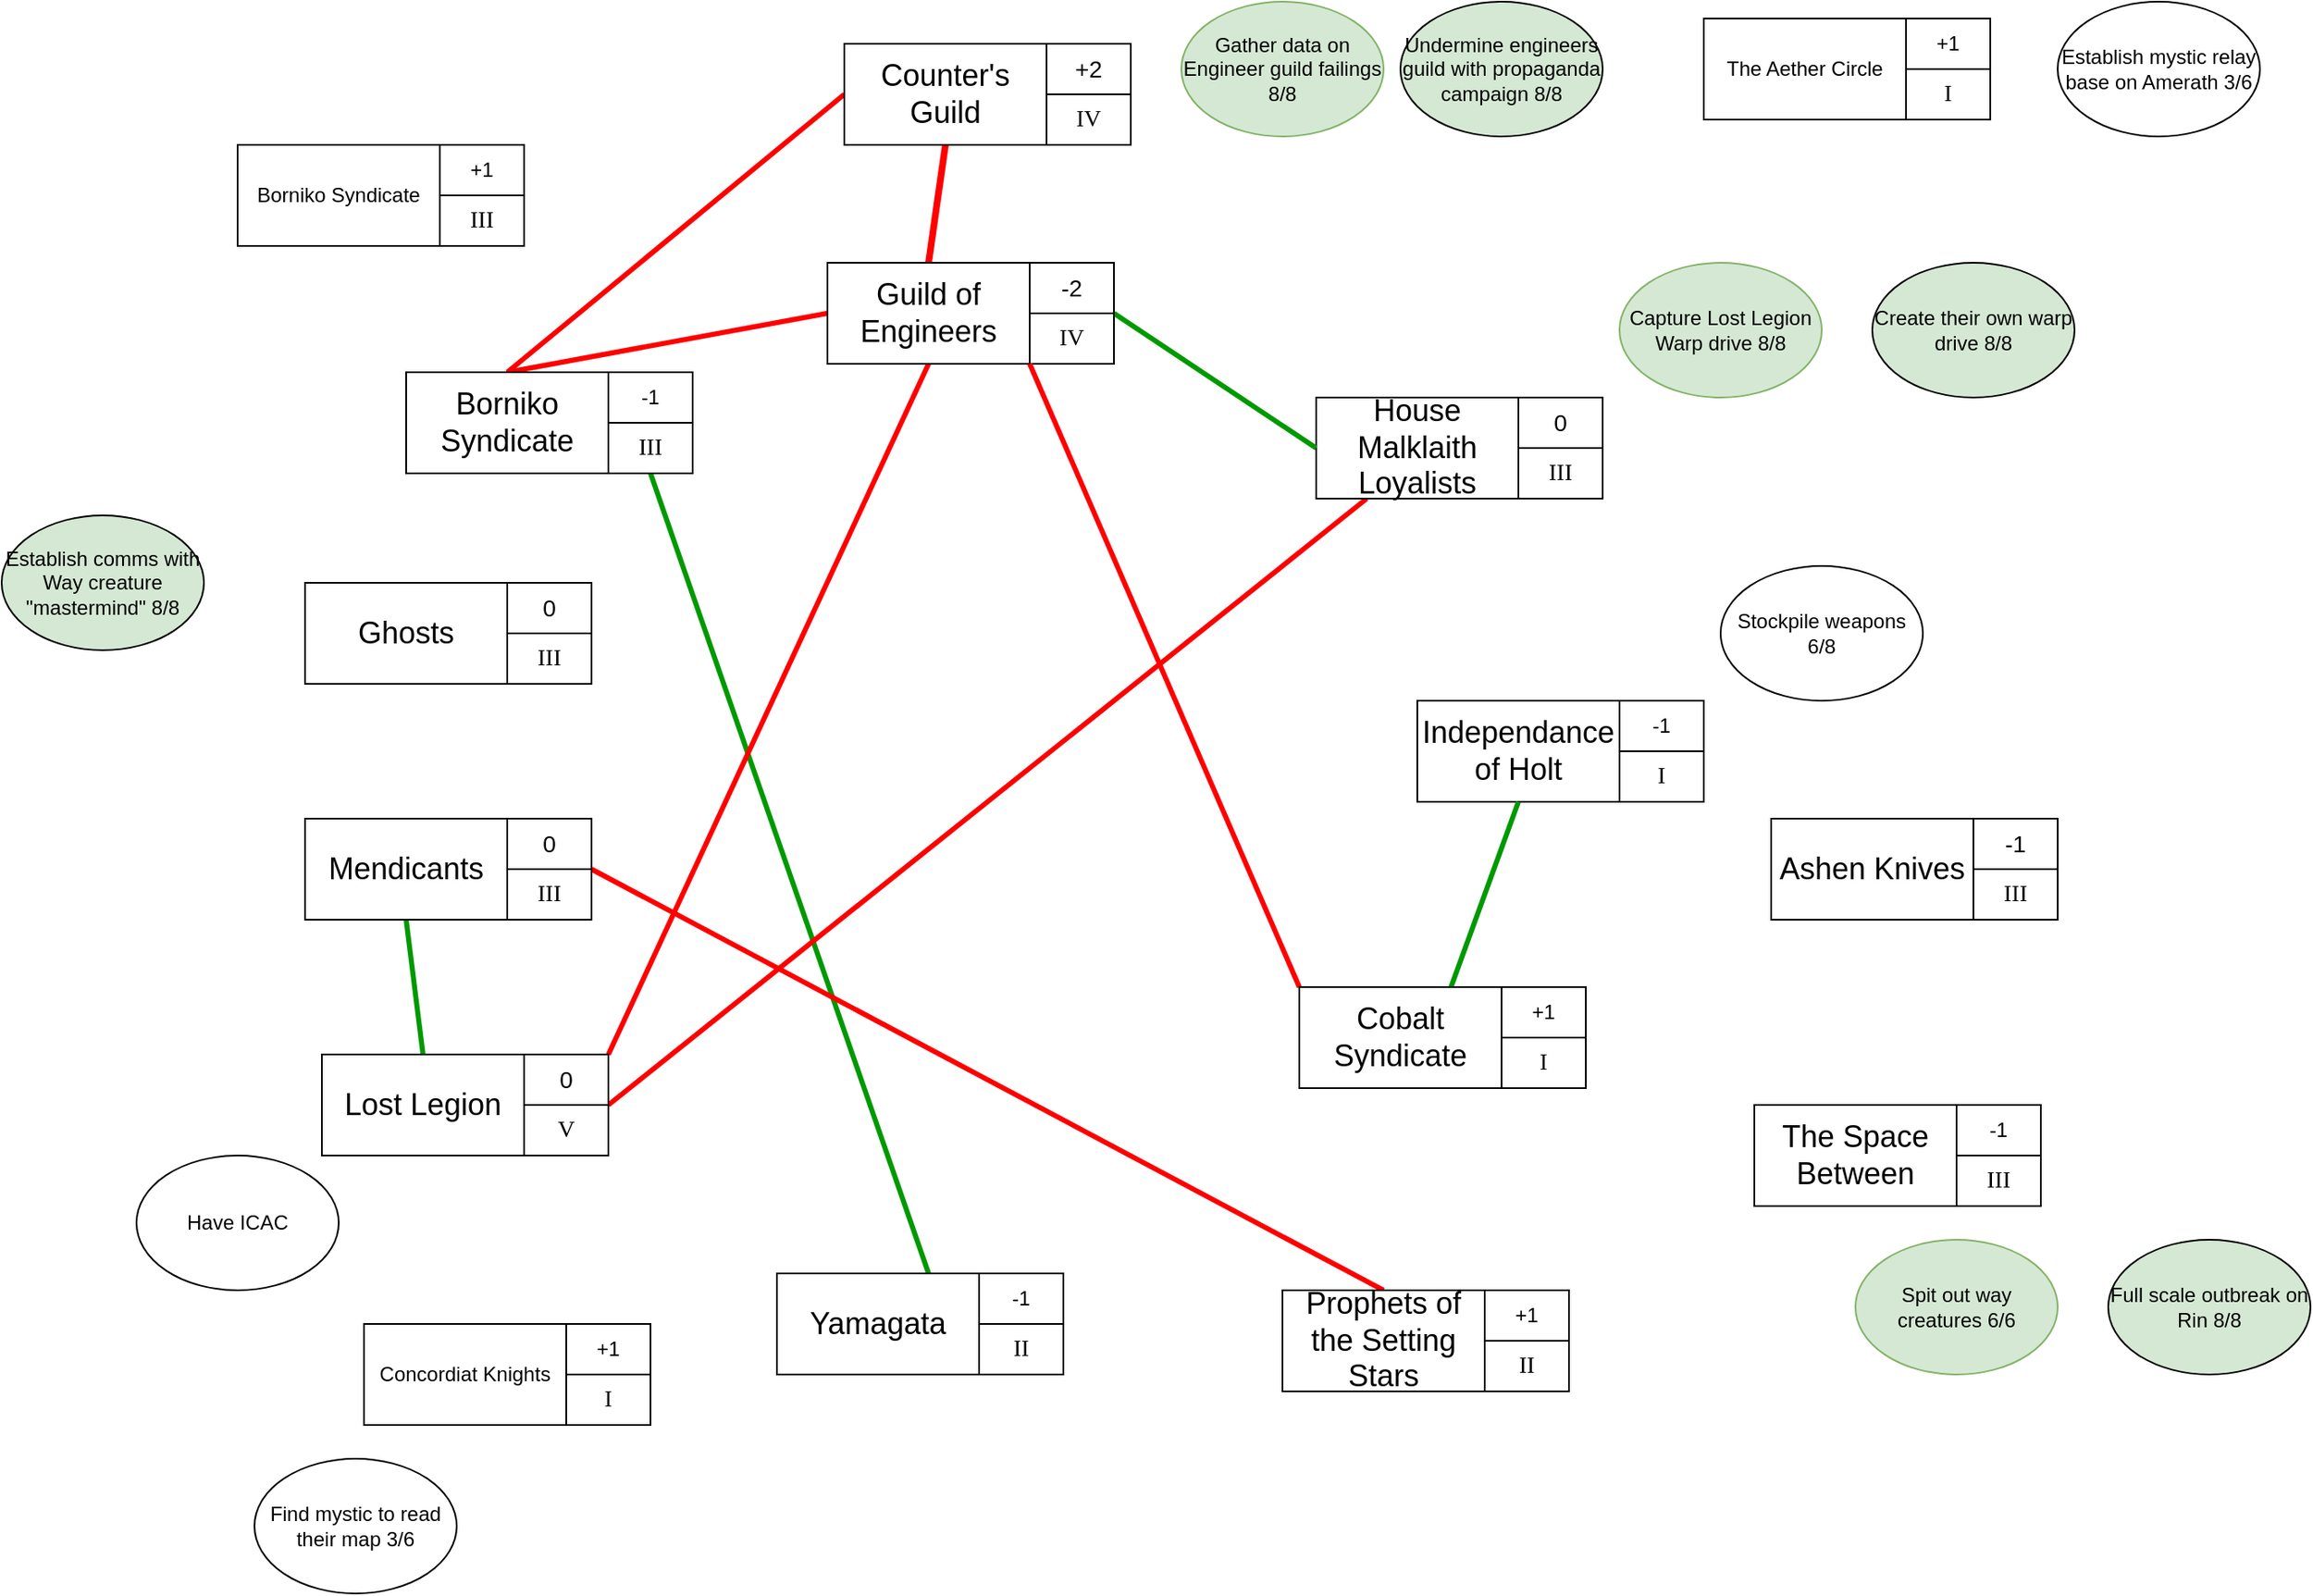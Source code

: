 <mxfile version="17.4.3" type="github">
  <diagram id="KgzFzYW3JRcv5cXBahwz" name="Page-1">
    <mxGraphModel dx="1958" dy="1581" grid="1" gridSize="10" guides="1" tooltips="1" connect="1" arrows="1" fold="1" page="1" pageScale="1" pageWidth="850" pageHeight="1100" math="0" shadow="0">
      <root>
        <mxCell id="0" />
        <mxCell id="1" parent="0" />
        <mxCell id="65nMzep6q61FSym4G3b8-38" style="edgeStyle=none;rounded=0;jumpSize=13;orthogonalLoop=1;jettySize=auto;html=1;exitX=0.5;exitY=0;exitDx=0;exitDy=0;entryX=0;entryY=0.5;entryDx=0;entryDy=0;endArrow=none;endFill=0;strokeColor=#FF0000;strokeWidth=3;" parent="1" source="65nMzep6q61FSym4G3b8-1" target="65nMzep6q61FSym4G3b8-17" edge="1">
          <mxGeometry relative="1" as="geometry" />
        </mxCell>
        <mxCell id="sFyQtC-OYI_YycXrSOeD-6" style="rounded=0;orthogonalLoop=1;jettySize=auto;html=1;exitX=0.5;exitY=0;exitDx=0;exitDy=0;entryX=0;entryY=0.5;entryDx=0;entryDy=0;fillColor=#f8cecc;strokeColor=#FF0000;endArrow=none;endFill=0;strokeWidth=3;" parent="1" source="65nMzep6q61FSym4G3b8-1" target="sFyQtC-OYI_YycXrSOeD-2" edge="1">
          <mxGeometry relative="1" as="geometry" />
        </mxCell>
        <mxCell id="65nMzep6q61FSym4G3b8-1" value="&lt;font style=&quot;font-size: 18px&quot;&gt;Borniko Syndicate&lt;/font&gt;" style="rounded=0;whiteSpace=wrap;html=1;" parent="1" vertex="1">
          <mxGeometry x="180" y="125" width="120" height="60" as="geometry" />
        </mxCell>
        <mxCell id="65nMzep6q61FSym4G3b8-3" value="&lt;div&gt;-1&lt;/div&gt;" style="rounded=0;whiteSpace=wrap;html=1;" parent="1" vertex="1">
          <mxGeometry x="300" y="125" width="50" height="30" as="geometry" />
        </mxCell>
        <mxCell id="65nMzep6q61FSym4G3b8-40" style="edgeStyle=none;rounded=0;jumpSize=13;orthogonalLoop=1;jettySize=auto;html=1;exitX=0.5;exitY=1;exitDx=0;exitDy=0;entryX=0.75;entryY=0;entryDx=0;entryDy=0;endArrow=none;endFill=0;strokeWidth=3;strokeColor=#009900;" parent="1" source="65nMzep6q61FSym4G3b8-4" target="65nMzep6q61FSym4G3b8-20" edge="1">
          <mxGeometry relative="1" as="geometry" />
        </mxCell>
        <mxCell id="65nMzep6q61FSym4G3b8-4" value="&lt;font face=&quot;Times New Roman&quot;&gt;&lt;span style=&quot;font-size: 14px&quot;&gt;III&lt;/span&gt;&lt;/font&gt;" style="rounded=0;whiteSpace=wrap;html=1;" parent="1" vertex="1">
          <mxGeometry x="300" y="155" width="50" height="30" as="geometry" />
        </mxCell>
        <mxCell id="65nMzep6q61FSym4G3b8-5" value="&lt;font style=&quot;font-size: 18px&quot;&gt;Ghosts&lt;/font&gt;" style="rounded=0;whiteSpace=wrap;html=1;" parent="1" vertex="1">
          <mxGeometry x="120" y="250" width="120" height="60" as="geometry" />
        </mxCell>
        <mxCell id="65nMzep6q61FSym4G3b8-6" value="&lt;font style=&quot;font-size: 14px&quot;&gt;0&lt;/font&gt;" style="rounded=0;whiteSpace=wrap;html=1;" parent="1" vertex="1">
          <mxGeometry x="240" y="250" width="50" height="30" as="geometry" />
        </mxCell>
        <mxCell id="65nMzep6q61FSym4G3b8-7" value="&lt;font style=&quot;font-size: 14px&quot; face=&quot;Times New Roman&quot;&gt;III&lt;/font&gt;" style="rounded=0;whiteSpace=wrap;html=1;" parent="1" vertex="1">
          <mxGeometry x="240" y="280" width="50" height="30" as="geometry" />
        </mxCell>
        <mxCell id="65nMzep6q61FSym4G3b8-32" style="edgeStyle=none;rounded=0;orthogonalLoop=1;jettySize=auto;html=1;exitX=0.5;exitY=1;exitDx=0;exitDy=0;entryX=0.5;entryY=0;entryDx=0;entryDy=0;endArrow=none;endFill=0;fillColor=#d5e8d4;jumpSize=13;strokeWidth=3;strokeColor=#009900;" parent="1" source="65nMzep6q61FSym4G3b8-8" target="65nMzep6q61FSym4G3b8-11" edge="1">
          <mxGeometry relative="1" as="geometry" />
        </mxCell>
        <mxCell id="65nMzep6q61FSym4G3b8-8" value="&lt;font style=&quot;font-size: 18px&quot;&gt;Mendicants&lt;/font&gt;" style="rounded=0;whiteSpace=wrap;html=1;" parent="1" vertex="1">
          <mxGeometry x="120" y="390" width="120" height="60" as="geometry" />
        </mxCell>
        <mxCell id="65nMzep6q61FSym4G3b8-36" style="edgeStyle=none;rounded=0;jumpSize=13;orthogonalLoop=1;jettySize=auto;html=1;exitX=1;exitY=1;exitDx=0;exitDy=0;entryX=0.5;entryY=0;entryDx=0;entryDy=0;endArrow=none;endFill=0;strokeColor=#FF0000;strokeWidth=3;" parent="1" source="65nMzep6q61FSym4G3b8-9" target="65nMzep6q61FSym4G3b8-26" edge="1">
          <mxGeometry relative="1" as="geometry" />
        </mxCell>
        <mxCell id="65nMzep6q61FSym4G3b8-9" value="&lt;font style=&quot;font-size: 14px&quot;&gt;0&lt;/font&gt;" style="rounded=0;whiteSpace=wrap;html=1;" parent="1" vertex="1">
          <mxGeometry x="240" y="390" width="50" height="30" as="geometry" />
        </mxCell>
        <mxCell id="65nMzep6q61FSym4G3b8-10" value="&lt;font face=&quot;Times New Roman&quot; style=&quot;font-size: 14px&quot;&gt;III&lt;/font&gt;" style="rounded=0;whiteSpace=wrap;html=1;" parent="1" vertex="1">
          <mxGeometry x="240" y="420" width="50" height="30" as="geometry" />
        </mxCell>
        <mxCell id="65nMzep6q61FSym4G3b8-11" value="&lt;font style=&quot;font-size: 18px&quot;&gt;Lost Legion&lt;/font&gt;" style="rounded=0;whiteSpace=wrap;html=1;" parent="1" vertex="1">
          <mxGeometry x="130" y="530" width="120" height="60" as="geometry" />
        </mxCell>
        <mxCell id="65nMzep6q61FSym4G3b8-35" style="edgeStyle=none;rounded=0;jumpSize=13;orthogonalLoop=1;jettySize=auto;html=1;exitX=1;exitY=1;exitDx=0;exitDy=0;entryX=0.25;entryY=1;entryDx=0;entryDy=0;endArrow=none;endFill=0;strokeWidth=3;strokeColor=#FF0000;" parent="1" source="65nMzep6q61FSym4G3b8-12" target="65nMzep6q61FSym4G3b8-14" edge="1">
          <mxGeometry relative="1" as="geometry" />
        </mxCell>
        <mxCell id="65nMzep6q61FSym4G3b8-37" style="edgeStyle=none;rounded=0;jumpSize=13;orthogonalLoop=1;jettySize=auto;html=1;exitX=1;exitY=0;exitDx=0;exitDy=0;entryX=0.5;entryY=1;entryDx=0;entryDy=0;endArrow=none;endFill=0;strokeColor=#FF0000;strokeWidth=3;" parent="1" source="65nMzep6q61FSym4G3b8-12" target="65nMzep6q61FSym4G3b8-17" edge="1">
          <mxGeometry relative="1" as="geometry" />
        </mxCell>
        <mxCell id="65nMzep6q61FSym4G3b8-12" value="&lt;font style=&quot;font-size: 14px&quot;&gt;0&lt;/font&gt;" style="rounded=0;whiteSpace=wrap;html=1;" parent="1" vertex="1">
          <mxGeometry x="250" y="530" width="50" height="30" as="geometry" />
        </mxCell>
        <mxCell id="65nMzep6q61FSym4G3b8-13" value="&lt;font face=&quot;Times New Roman&quot; style=&quot;font-size: 14px&quot;&gt;V&lt;/font&gt;" style="rounded=0;whiteSpace=wrap;html=1;" parent="1" vertex="1">
          <mxGeometry x="250" y="560" width="50" height="30" as="geometry" />
        </mxCell>
        <mxCell id="65nMzep6q61FSym4G3b8-14" value="&lt;span style=&quot;font-size: 18px&quot;&gt;House Malklaith Loyalists&lt;/span&gt;" style="rounded=0;whiteSpace=wrap;html=1;" parent="1" vertex="1">
          <mxGeometry x="720" y="140" width="120" height="60" as="geometry" />
        </mxCell>
        <mxCell id="65nMzep6q61FSym4G3b8-15" value="&lt;font style=&quot;font-size: 14px&quot;&gt;0&lt;/font&gt;" style="rounded=0;whiteSpace=wrap;html=1;" parent="1" vertex="1">
          <mxGeometry x="840" y="140" width="50" height="30" as="geometry" />
        </mxCell>
        <mxCell id="65nMzep6q61FSym4G3b8-16" value="&lt;font face=&quot;Times New Roman&quot; style=&quot;font-size: 14px&quot;&gt;III&lt;/font&gt;" style="rounded=0;whiteSpace=wrap;html=1;" parent="1" vertex="1">
          <mxGeometry x="840" y="170" width="50" height="30" as="geometry" />
        </mxCell>
        <mxCell id="sFyQtC-OYI_YycXrSOeD-7" style="edgeStyle=none;rounded=0;orthogonalLoop=1;jettySize=auto;html=1;exitX=0.5;exitY=0;exitDx=0;exitDy=0;entryX=0.5;entryY=1;entryDx=0;entryDy=0;endArrow=none;endFill=0;strokeWidth=4;strokeColor=#FF0000;" parent="1" source="65nMzep6q61FSym4G3b8-17" target="sFyQtC-OYI_YycXrSOeD-2" edge="1">
          <mxGeometry relative="1" as="geometry" />
        </mxCell>
        <mxCell id="65nMzep6q61FSym4G3b8-17" value="&lt;span style=&quot;font-size: 18px&quot;&gt;Guild of Engineers&lt;/span&gt;" style="rounded=0;whiteSpace=wrap;html=1;" parent="1" vertex="1">
          <mxGeometry x="430" y="60" width="120" height="60" as="geometry" />
        </mxCell>
        <mxCell id="65nMzep6q61FSym4G3b8-33" style="edgeStyle=none;rounded=0;jumpSize=13;orthogonalLoop=1;jettySize=auto;html=1;exitX=1;exitY=1;exitDx=0;exitDy=0;entryX=0;entryY=0.5;entryDx=0;entryDy=0;endArrow=none;endFill=0;strokeColor=#009900;strokeWidth=3;" parent="1" source="65nMzep6q61FSym4G3b8-18" target="65nMzep6q61FSym4G3b8-14" edge="1">
          <mxGeometry relative="1" as="geometry" />
        </mxCell>
        <mxCell id="65nMzep6q61FSym4G3b8-18" value="&lt;font style=&quot;font-size: 14px&quot;&gt;-2&lt;/font&gt;" style="rounded=0;whiteSpace=wrap;html=1;" parent="1" vertex="1">
          <mxGeometry x="550" y="60" width="50" height="30" as="geometry" />
        </mxCell>
        <mxCell id="65nMzep6q61FSym4G3b8-19" value="&lt;font face=&quot;Times New Roman&quot; style=&quot;font-size: 14px&quot;&gt;IV&lt;/font&gt;" style="rounded=0;whiteSpace=wrap;html=1;" parent="1" vertex="1">
          <mxGeometry x="550" y="90" width="50" height="30" as="geometry" />
        </mxCell>
        <mxCell id="65nMzep6q61FSym4G3b8-20" value="&lt;span style=&quot;font-size: 18px&quot;&gt;Yamagata&lt;/span&gt;" style="rounded=0;whiteSpace=wrap;html=1;" parent="1" vertex="1">
          <mxGeometry x="400" y="660" width="120" height="60" as="geometry" />
        </mxCell>
        <mxCell id="65nMzep6q61FSym4G3b8-21" value="-1" style="rounded=0;whiteSpace=wrap;html=1;" parent="1" vertex="1">
          <mxGeometry x="520" y="660" width="50" height="30" as="geometry" />
        </mxCell>
        <mxCell id="65nMzep6q61FSym4G3b8-22" value="&lt;font face=&quot;Times New Roman&quot; style=&quot;font-size: 14px&quot;&gt;II&lt;/font&gt;" style="rounded=0;whiteSpace=wrap;html=1;" parent="1" vertex="1">
          <mxGeometry x="520" y="690" width="50" height="30" as="geometry" />
        </mxCell>
        <mxCell id="65nMzep6q61FSym4G3b8-23" value="&lt;span style=&quot;font-size: 18px&quot;&gt;Independance of Holt&lt;/span&gt;" style="rounded=0;whiteSpace=wrap;html=1;" parent="1" vertex="1">
          <mxGeometry x="780" y="320" width="120" height="60" as="geometry" />
        </mxCell>
        <mxCell id="65nMzep6q61FSym4G3b8-24" value="-1" style="rounded=0;whiteSpace=wrap;html=1;" parent="1" vertex="1">
          <mxGeometry x="900" y="320" width="50" height="30" as="geometry" />
        </mxCell>
        <mxCell id="65nMzep6q61FSym4G3b8-25" value="&lt;font face=&quot;Times New Roman&quot; style=&quot;font-size: 14px&quot;&gt;I&lt;/font&gt;" style="rounded=0;whiteSpace=wrap;html=1;" parent="1" vertex="1">
          <mxGeometry x="900" y="350" width="50" height="30" as="geometry" />
        </mxCell>
        <mxCell id="65nMzep6q61FSym4G3b8-26" value="&lt;span style=&quot;font-size: 18px&quot;&gt;Prophets of the Setting Stars&lt;/span&gt;" style="rounded=0;whiteSpace=wrap;html=1;" parent="1" vertex="1">
          <mxGeometry x="700" y="670" width="120" height="60" as="geometry" />
        </mxCell>
        <mxCell id="65nMzep6q61FSym4G3b8-27" value="&lt;div&gt;+1&lt;/div&gt;" style="rounded=0;whiteSpace=wrap;html=1;" parent="1" vertex="1">
          <mxGeometry x="820" y="670" width="50" height="30" as="geometry" />
        </mxCell>
        <mxCell id="65nMzep6q61FSym4G3b8-28" value="&lt;font face=&quot;Times New Roman&quot; style=&quot;font-size: 14px&quot;&gt;II&lt;/font&gt;" style="rounded=0;whiteSpace=wrap;html=1;" parent="1" vertex="1">
          <mxGeometry x="820" y="700" width="50" height="30" as="geometry" />
        </mxCell>
        <mxCell id="65nMzep6q61FSym4G3b8-34" style="edgeStyle=none;rounded=0;jumpSize=13;orthogonalLoop=1;jettySize=auto;html=1;exitX=0.75;exitY=0;exitDx=0;exitDy=0;entryX=0.5;entryY=1;entryDx=0;entryDy=0;endArrow=none;endFill=0;strokeColor=#009900;strokeWidth=3;" parent="1" source="65nMzep6q61FSym4G3b8-29" target="65nMzep6q61FSym4G3b8-23" edge="1">
          <mxGeometry relative="1" as="geometry" />
        </mxCell>
        <mxCell id="65nMzep6q61FSym4G3b8-39" style="edgeStyle=none;rounded=0;jumpSize=13;orthogonalLoop=1;jettySize=auto;html=1;exitX=0;exitY=0;exitDx=0;exitDy=0;entryX=1;entryY=1;entryDx=0;entryDy=0;endArrow=none;endFill=0;strokeColor=#FF0000;strokeWidth=3;" parent="1" source="65nMzep6q61FSym4G3b8-29" target="65nMzep6q61FSym4G3b8-17" edge="1">
          <mxGeometry relative="1" as="geometry" />
        </mxCell>
        <mxCell id="65nMzep6q61FSym4G3b8-29" value="&lt;span style=&quot;font-size: 18px&quot;&gt;Cobalt Syndicate&lt;/span&gt;" style="rounded=0;whiteSpace=wrap;html=1;" parent="1" vertex="1">
          <mxGeometry x="710" y="490" width="120" height="60" as="geometry" />
        </mxCell>
        <mxCell id="65nMzep6q61FSym4G3b8-30" value="+1" style="rounded=0;whiteSpace=wrap;html=1;" parent="1" vertex="1">
          <mxGeometry x="830" y="490" width="50" height="30" as="geometry" />
        </mxCell>
        <mxCell id="65nMzep6q61FSym4G3b8-31" value="&lt;font face=&quot;Times New Roman&quot;&gt;&lt;span style=&quot;font-size: 14px&quot;&gt;I&lt;/span&gt;&lt;/font&gt;" style="rounded=0;whiteSpace=wrap;html=1;" parent="1" vertex="1">
          <mxGeometry x="830" y="520" width="50" height="30" as="geometry" />
        </mxCell>
        <mxCell id="0qpnmVagbFamdHzVR8-X-1" value="Concordiat Knights" style="rounded=0;whiteSpace=wrap;html=1;" parent="1" vertex="1">
          <mxGeometry x="155" y="690" width="120" height="60" as="geometry" />
        </mxCell>
        <mxCell id="0qpnmVagbFamdHzVR8-X-2" value="+1" style="rounded=0;whiteSpace=wrap;html=1;" parent="1" vertex="1">
          <mxGeometry x="275" y="690" width="50" height="30" as="geometry" />
        </mxCell>
        <mxCell id="0qpnmVagbFamdHzVR8-X-3" value="&lt;font face=&quot;Times New Roman&quot; style=&quot;font-size: 14px&quot;&gt;I&lt;/font&gt;" style="rounded=0;whiteSpace=wrap;html=1;" parent="1" vertex="1">
          <mxGeometry x="275" y="720" width="50" height="30" as="geometry" />
        </mxCell>
        <mxCell id="sFyQtC-OYI_YycXrSOeD-1" value="Find mystic to read their map 3/6" style="ellipse;whiteSpace=wrap;html=1;" parent="1" vertex="1">
          <mxGeometry x="90" y="770" width="120" height="80" as="geometry" />
        </mxCell>
        <mxCell id="sFyQtC-OYI_YycXrSOeD-2" value="&lt;span style=&quot;font-size: 18px&quot;&gt;Counter&#39;s Guild&lt;/span&gt;" style="rounded=0;whiteSpace=wrap;html=1;" parent="1" vertex="1">
          <mxGeometry x="440" y="-70" width="120" height="60" as="geometry" />
        </mxCell>
        <mxCell id="sFyQtC-OYI_YycXrSOeD-3" value="&lt;font style=&quot;font-size: 14px&quot;&gt;+2&lt;/font&gt;" style="rounded=0;whiteSpace=wrap;html=1;" parent="1" vertex="1">
          <mxGeometry x="560" y="-70" width="50" height="30" as="geometry" />
        </mxCell>
        <mxCell id="sFyQtC-OYI_YycXrSOeD-4" value="&lt;font face=&quot;Times New Roman&quot; style=&quot;font-size: 14px&quot;&gt;IV&lt;/font&gt;" style="rounded=0;whiteSpace=wrap;html=1;" parent="1" vertex="1">
          <mxGeometry x="560" y="-40" width="50" height="30" as="geometry" />
        </mxCell>
        <mxCell id="sFyQtC-OYI_YycXrSOeD-8" value="Gather data on Engineer guild failings 8/8" style="ellipse;whiteSpace=wrap;html=1;fillColor=#d5e8d4;strokeColor=#82b366;" parent="1" vertex="1">
          <mxGeometry x="640" y="-95" width="120" height="80" as="geometry" />
        </mxCell>
        <mxCell id="sFyQtC-OYI_YycXrSOeD-9" value="Stockpile weapons 6/8" style="ellipse;whiteSpace=wrap;html=1;" parent="1" vertex="1">
          <mxGeometry x="960" y="240" width="120" height="80" as="geometry" />
        </mxCell>
        <mxCell id="sFyQtC-OYI_YycXrSOeD-10" value="Capture Lost Legion Warp drive 8/8" style="ellipse;whiteSpace=wrap;html=1;fillColor=#d5e8d4;strokeColor=#82b366;" parent="1" vertex="1">
          <mxGeometry x="900" y="60" width="120" height="80" as="geometry" />
        </mxCell>
        <mxCell id="eAVqtPFcq18wmJxdQZ_S-1" value="&lt;span style=&quot;font-size: 18px&quot;&gt;The Space Between&lt;/span&gt;" style="rounded=0;whiteSpace=wrap;html=1;" parent="1" vertex="1">
          <mxGeometry x="980" y="560" width="120" height="60" as="geometry" />
        </mxCell>
        <mxCell id="eAVqtPFcq18wmJxdQZ_S-2" value="-1" style="rounded=0;whiteSpace=wrap;html=1;" parent="1" vertex="1">
          <mxGeometry x="1100" y="560" width="50" height="30" as="geometry" />
        </mxCell>
        <mxCell id="eAVqtPFcq18wmJxdQZ_S-3" value="&lt;font face=&quot;Times New Roman&quot; style=&quot;font-size: 14px&quot;&gt;III&lt;/font&gt;" style="rounded=0;whiteSpace=wrap;html=1;" parent="1" vertex="1">
          <mxGeometry x="1100" y="590" width="50" height="30" as="geometry" />
        </mxCell>
        <mxCell id="eAVqtPFcq18wmJxdQZ_S-4" value="&lt;span style=&quot;font-size: 18px&quot;&gt;Ashen Knives&lt;/span&gt;" style="rounded=0;whiteSpace=wrap;html=1;" parent="1" vertex="1">
          <mxGeometry x="990" y="390" width="120" height="60" as="geometry" />
        </mxCell>
        <mxCell id="eAVqtPFcq18wmJxdQZ_S-5" value="&lt;font style=&quot;font-size: 14px&quot;&gt;-1&lt;/font&gt;" style="rounded=0;whiteSpace=wrap;html=1;" parent="1" vertex="1">
          <mxGeometry x="1110" y="390" width="50" height="30" as="geometry" />
        </mxCell>
        <mxCell id="eAVqtPFcq18wmJxdQZ_S-6" value="&lt;font face=&quot;Times New Roman&quot; style=&quot;font-size: 14px&quot;&gt;III&lt;/font&gt;" style="rounded=0;whiteSpace=wrap;html=1;" parent="1" vertex="1">
          <mxGeometry x="1110" y="420" width="50" height="30" as="geometry" />
        </mxCell>
        <mxCell id="7EXpZXi9Fp8Gn1IL8uCp-1" value="Spit out way creatures 6/6" style="ellipse;whiteSpace=wrap;html=1;fillColor=#d5e8d4;strokeColor=#82b366;" parent="1" vertex="1">
          <mxGeometry x="1040" y="640" width="120" height="80" as="geometry" />
        </mxCell>
        <mxCell id="jUphkvpxN1a_65vW6VNi-1" value="The Aether Circle" style="rounded=0;whiteSpace=wrap;html=1;" parent="1" vertex="1">
          <mxGeometry x="950" y="-85" width="120" height="60" as="geometry" />
        </mxCell>
        <mxCell id="jUphkvpxN1a_65vW6VNi-2" value="+1" style="rounded=0;whiteSpace=wrap;html=1;" parent="1" vertex="1">
          <mxGeometry x="1070" y="-85" width="50" height="30" as="geometry" />
        </mxCell>
        <mxCell id="jUphkvpxN1a_65vW6VNi-3" value="&lt;font face=&quot;Times New Roman&quot; style=&quot;font-size: 14px&quot;&gt;I&lt;/font&gt;" style="rounded=0;whiteSpace=wrap;html=1;" parent="1" vertex="1">
          <mxGeometry x="1070" y="-55" width="50" height="30" as="geometry" />
        </mxCell>
        <mxCell id="jUphkvpxN1a_65vW6VNi-4" value="Full scale outbreak on Rin 8/8" style="ellipse;whiteSpace=wrap;html=1;fillColor=#D5E8D4;" parent="1" vertex="1">
          <mxGeometry x="1190" y="640" width="120" height="80" as="geometry" />
        </mxCell>
        <mxCell id="jUphkvpxN1a_65vW6VNi-5" value="Establish mystic relay base on Amerath 3/6" style="ellipse;whiteSpace=wrap;html=1;" parent="1" vertex="1">
          <mxGeometry x="1160" y="-95" width="120" height="80" as="geometry" />
        </mxCell>
        <mxCell id="jUphkvpxN1a_65vW6VNi-6" value="Create their own warp drive 8/8" style="ellipse;whiteSpace=wrap;html=1;fillColor=#D5E8D4;" parent="1" vertex="1">
          <mxGeometry x="1050" y="60" width="120" height="80" as="geometry" />
        </mxCell>
        <mxCell id="jUphkvpxN1a_65vW6VNi-7" value="Undermine engineers guild with propaganda campaign 8/8" style="ellipse;whiteSpace=wrap;html=1;fillColor=#D5E8D4;" parent="1" vertex="1">
          <mxGeometry x="770" y="-95" width="120" height="80" as="geometry" />
        </mxCell>
        <mxCell id="Ud4R4yunSCTTUjRBT-VK-1" value="Establish comms with Way creature &quot;mastermind&quot; 8/8" style="ellipse;whiteSpace=wrap;html=1;fillColor=#D5E8D4;" parent="1" vertex="1">
          <mxGeometry x="-60" y="210" width="120" height="80" as="geometry" />
        </mxCell>
        <mxCell id="439LbGAylIbDZv1CIoVF-1" value="Have ICAC" style="ellipse;whiteSpace=wrap;html=1;" parent="1" vertex="1">
          <mxGeometry x="20" y="590" width="120" height="80" as="geometry" />
        </mxCell>
        <mxCell id="AJGWU2kwTOXJ0wA7k7pf-1" value="Borniko Syndicate" style="rounded=0;whiteSpace=wrap;html=1;" vertex="1" parent="1">
          <mxGeometry x="80" y="-10" width="120" height="60" as="geometry" />
        </mxCell>
        <mxCell id="AJGWU2kwTOXJ0wA7k7pf-2" value="+1" style="rounded=0;whiteSpace=wrap;html=1;" vertex="1" parent="1">
          <mxGeometry x="200" y="-10" width="50" height="30" as="geometry" />
        </mxCell>
        <mxCell id="AJGWU2kwTOXJ0wA7k7pf-3" value="&lt;font style=&quot;font-size: 14px&quot; face=&quot;Times New Roman&quot;&gt;III&lt;/font&gt;" style="rounded=0;whiteSpace=wrap;html=1;" vertex="1" parent="1">
          <mxGeometry x="200" y="20" width="50" height="30" as="geometry" />
        </mxCell>
      </root>
    </mxGraphModel>
  </diagram>
</mxfile>
